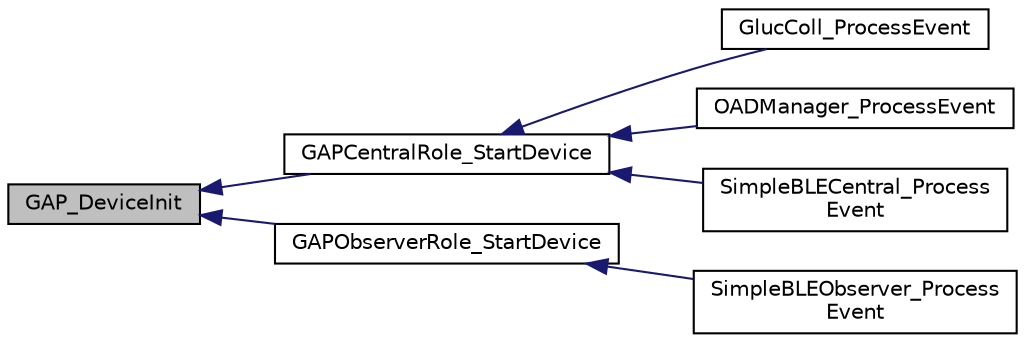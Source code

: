 digraph "GAP_DeviceInit"
{
  edge [fontname="Helvetica",fontsize="10",labelfontname="Helvetica",labelfontsize="10"];
  node [fontname="Helvetica",fontsize="10",shape=record];
  rankdir="LR";
  Node1 [label="GAP_DeviceInit",height=0.2,width=0.4,color="black", fillcolor="grey75", style="filled" fontcolor="black"];
  Node1 -> Node2 [dir="back",color="midnightblue",fontsize="10",style="solid",fontname="Helvetica"];
  Node2 [label="GAPCentralRole_StartDevice",height=0.2,width=0.4,color="black", fillcolor="white", style="filled",URL="$group___c_e_n_t_r_a_l___p_r_o_f_i_l_e___a_p_i.html#gaead84a86ae96da938609ea0c34074ff7",tooltip="Start the device in Central role. This function is typically called once during system startup..."];
  Node2 -> Node3 [dir="back",color="midnightblue",fontsize="10",style="solid",fontname="Helvetica"];
  Node3 [label="GlucColl_ProcessEvent",height=0.2,width=0.4,color="black", fillcolor="white", style="filled",URL="$glucose_collector_8h.html#acf6a08dd11039baa3d1ee2fc93b3da50"];
  Node2 -> Node4 [dir="back",color="midnightblue",fontsize="10",style="solid",fontname="Helvetica"];
  Node4 [label="OADManager_ProcessEvent",height=0.2,width=0.4,color="black", fillcolor="white", style="filled",URL="$oad__mgr__app_8h.html#affb43696848dcb745672e9dbfa7ec924"];
  Node2 -> Node5 [dir="back",color="midnightblue",fontsize="10",style="solid",fontname="Helvetica"];
  Node5 [label="SimpleBLECentral_Process\lEvent",height=0.2,width=0.4,color="black", fillcolor="white", style="filled",URL="$simple_b_l_e_central_8h.html#ad3eb9123fb0ebe23da7d5f81b9b6fee9"];
  Node1 -> Node6 [dir="back",color="midnightblue",fontsize="10",style="solid",fontname="Helvetica"];
  Node6 [label="GAPObserverRole_StartDevice",height=0.2,width=0.4,color="black", fillcolor="white", style="filled",URL="$group___o_b_s_e_r_v_e_r___p_r_o_f_i_l_e___a_p_i.html#ga0b34b690763fd5149d829a515945236c",tooltip="Start the device in Observer role. This function is typically called once during system startup..."];
  Node6 -> Node7 [dir="back",color="midnightblue",fontsize="10",style="solid",fontname="Helvetica"];
  Node7 [label="SimpleBLEObserver_Process\lEvent",height=0.2,width=0.4,color="black", fillcolor="white", style="filled",URL="$simple_b_l_e_observer_8h.html#a14ec6c7aaffe9dd9d136a10a223b2885"];
}
